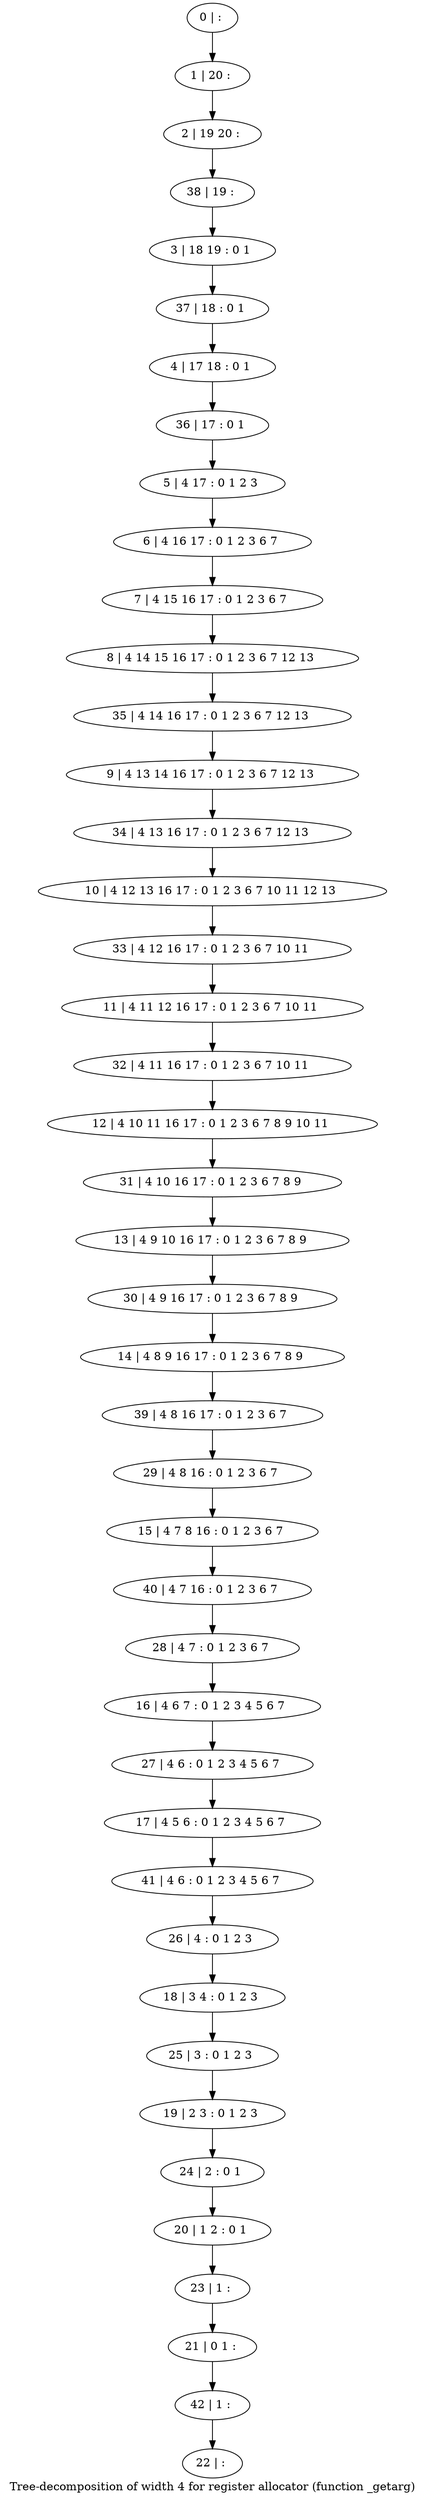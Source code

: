 digraph G {
graph [label="Tree-decomposition of width 4 for register allocator (function _getarg)"]
0[label="0 | : "];
1[label="1 | 20 : "];
2[label="2 | 19 20 : "];
3[label="3 | 18 19 : 0 1 "];
4[label="4 | 17 18 : 0 1 "];
5[label="5 | 4 17 : 0 1 2 3 "];
6[label="6 | 4 16 17 : 0 1 2 3 6 7 "];
7[label="7 | 4 15 16 17 : 0 1 2 3 6 7 "];
8[label="8 | 4 14 15 16 17 : 0 1 2 3 6 7 12 13 "];
9[label="9 | 4 13 14 16 17 : 0 1 2 3 6 7 12 13 "];
10[label="10 | 4 12 13 16 17 : 0 1 2 3 6 7 10 11 12 13 "];
11[label="11 | 4 11 12 16 17 : 0 1 2 3 6 7 10 11 "];
12[label="12 | 4 10 11 16 17 : 0 1 2 3 6 7 8 9 10 11 "];
13[label="13 | 4 9 10 16 17 : 0 1 2 3 6 7 8 9 "];
14[label="14 | 4 8 9 16 17 : 0 1 2 3 6 7 8 9 "];
15[label="15 | 4 7 8 16 : 0 1 2 3 6 7 "];
16[label="16 | 4 6 7 : 0 1 2 3 4 5 6 7 "];
17[label="17 | 4 5 6 : 0 1 2 3 4 5 6 7 "];
18[label="18 | 3 4 : 0 1 2 3 "];
19[label="19 | 2 3 : 0 1 2 3 "];
20[label="20 | 1 2 : 0 1 "];
21[label="21 | 0 1 : "];
22[label="22 | : "];
23[label="23 | 1 : "];
24[label="24 | 2 : 0 1 "];
25[label="25 | 3 : 0 1 2 3 "];
26[label="26 | 4 : 0 1 2 3 "];
27[label="27 | 4 6 : 0 1 2 3 4 5 6 7 "];
28[label="28 | 4 7 : 0 1 2 3 6 7 "];
29[label="29 | 4 8 16 : 0 1 2 3 6 7 "];
30[label="30 | 4 9 16 17 : 0 1 2 3 6 7 8 9 "];
31[label="31 | 4 10 16 17 : 0 1 2 3 6 7 8 9 "];
32[label="32 | 4 11 16 17 : 0 1 2 3 6 7 10 11 "];
33[label="33 | 4 12 16 17 : 0 1 2 3 6 7 10 11 "];
34[label="34 | 4 13 16 17 : 0 1 2 3 6 7 12 13 "];
35[label="35 | 4 14 16 17 : 0 1 2 3 6 7 12 13 "];
36[label="36 | 17 : 0 1 "];
37[label="37 | 18 : 0 1 "];
38[label="38 | 19 : "];
39[label="39 | 4 8 16 17 : 0 1 2 3 6 7 "];
40[label="40 | 4 7 16 : 0 1 2 3 6 7 "];
41[label="41 | 4 6 : 0 1 2 3 4 5 6 7 "];
42[label="42 | 1 : "];
0->1 ;
1->2 ;
5->6 ;
6->7 ;
7->8 ;
23->21 ;
20->23 ;
24->20 ;
19->24 ;
25->19 ;
18->25 ;
26->18 ;
27->17 ;
16->27 ;
28->16 ;
29->15 ;
30->14 ;
13->30 ;
31->13 ;
12->31 ;
32->12 ;
11->32 ;
33->11 ;
10->33 ;
34->10 ;
9->34 ;
35->9 ;
8->35 ;
36->5 ;
4->36 ;
37->4 ;
3->37 ;
38->3 ;
2->38 ;
39->29 ;
14->39 ;
40->28 ;
15->40 ;
41->26 ;
17->41 ;
42->22 ;
21->42 ;
}
